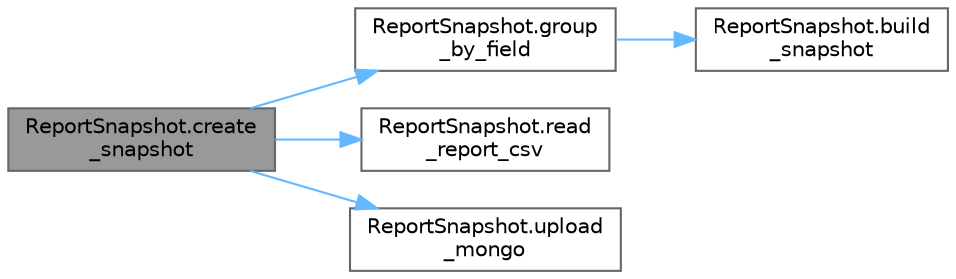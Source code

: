 digraph "ReportSnapshot.create_snapshot"
{
 // LATEX_PDF_SIZE
  bgcolor="transparent";
  edge [fontname=Helvetica,fontsize=10,labelfontname=Helvetica,labelfontsize=10];
  node [fontname=Helvetica,fontsize=10,shape=box,height=0.2,width=0.4];
  rankdir="LR";
  Node1 [id="Node000001",label="ReportSnapshot.create\l_snapshot",height=0.2,width=0.4,color="gray40", fillcolor="grey60", style="filled", fontcolor="black",tooltip=" "];
  Node1 -> Node2 [id="edge5_Node000001_Node000002",color="steelblue1",style="solid",tooltip=" "];
  Node2 [id="Node000002",label="ReportSnapshot.group\l_by_field",height=0.2,width=0.4,color="grey40", fillcolor="white", style="filled",URL="$namespace_report_snapshot.html#a0a15f5df30b9169ee9e6c75baf35dc38",tooltip=" "];
  Node2 -> Node3 [id="edge6_Node000002_Node000003",color="steelblue1",style="solid",tooltip=" "];
  Node3 [id="Node000003",label="ReportSnapshot.build\l_snapshot",height=0.2,width=0.4,color="grey40", fillcolor="white", style="filled",URL="$namespace_report_snapshot.html#a98e6f1f0b14bea0bdb8bd9c1b11a187d",tooltip=" "];
  Node1 -> Node4 [id="edge7_Node000001_Node000004",color="steelblue1",style="solid",tooltip=" "];
  Node4 [id="Node000004",label="ReportSnapshot.read\l_report_csv",height=0.2,width=0.4,color="grey40", fillcolor="white", style="filled",URL="$namespace_report_snapshot.html#a4038a78dd7952cb6dfbbdfa6beb24fca",tooltip=" "];
  Node1 -> Node5 [id="edge8_Node000001_Node000005",color="steelblue1",style="solid",tooltip=" "];
  Node5 [id="Node000005",label="ReportSnapshot.upload\l_mongo",height=0.2,width=0.4,color="grey40", fillcolor="white", style="filled",URL="$namespace_report_snapshot.html#a402838bb70b79753510e72c4a34fc154",tooltip=" "];
}
